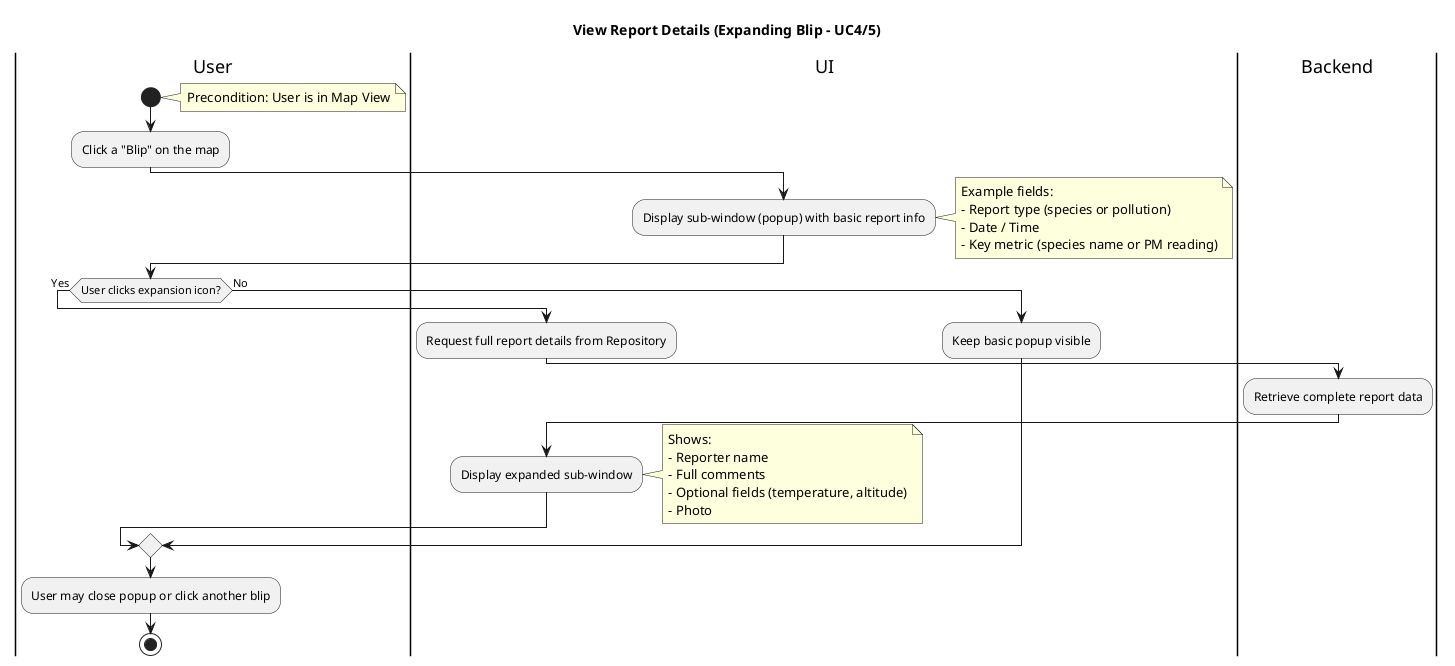 @startuml
title View Report Details (Expanding Blip – UC4/5)

|User|
start
note right
  Precondition: User is in Map View
end note

:Click a "Blip" on the map;

|UI|
:Display sub-window (popup) with basic report info;
note right
  Example fields:
  - Report type (species or pollution)
  - Date / Time
  - Key metric (species name or PM reading)
end note

|User|
if (User clicks expansion icon?) then (Yes)
  |UI|
  :Request full report details from Repository;
  |Backend|
  :Retrieve complete report data;
  |UI|
  :Display expanded sub-window;
  note right
    Shows:
    - Reporter name
    - Full comments
    - Optional fields (temperature, altitude)
    - Photo
  end note
else (No)
  |UI|
  :Keep basic popup visible;
endif

|User|
:User may close popup or click another blip;

stop
@enduml